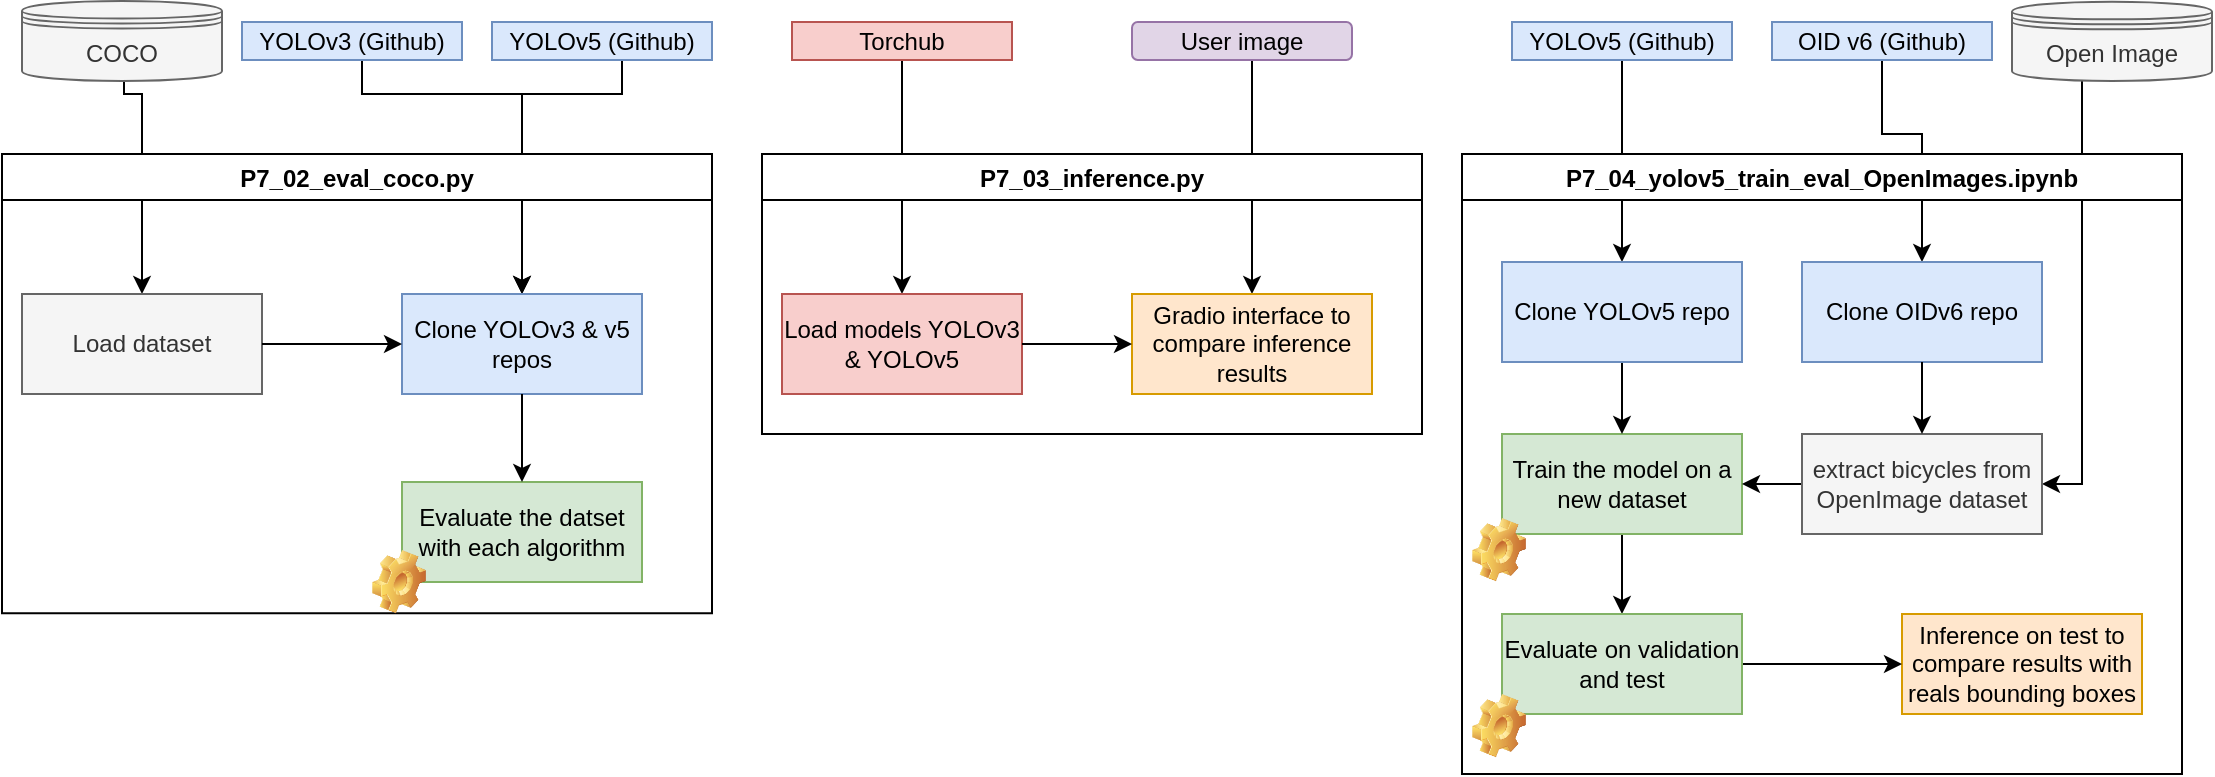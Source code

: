 <mxfile version="14.6.13" type="device"><diagram id="FTchf8m2ckyWJtIwcxoz" name="Page-1"><mxGraphModel dx="1718" dy="993" grid="1" gridSize="10" guides="1" tooltips="1" connect="1" arrows="1" fold="1" page="1" pageScale="1" pageWidth="1169" pageHeight="827" math="0" shadow="0"><root><mxCell id="0"/><mxCell id="1" parent="0"/><mxCell id="9DnsEwDAWxsVG5tEfbKU-20" style="edgeStyle=orthogonalEdgeStyle;rounded=0;orthogonalLoop=1;jettySize=auto;html=1;entryX=0.5;entryY=0;entryDx=0;entryDy=0;" edge="1" parent="1" source="9DnsEwDAWxsVG5tEfbKU-2" target="9DnsEwDAWxsVG5tEfbKU-15"><mxGeometry relative="1" as="geometry"><Array as="points"><mxPoint x="96" y="170"/><mxPoint x="105" y="170"/></Array></mxGeometry></mxCell><mxCell id="9DnsEwDAWxsVG5tEfbKU-2" value="COCO" style="shape=datastore;whiteSpace=wrap;html=1;fillColor=#f5f5f5;strokeColor=#666666;fontColor=#333333;" vertex="1" parent="1"><mxGeometry x="45" y="123.5" width="100" height="40" as="geometry"/></mxCell><mxCell id="9DnsEwDAWxsVG5tEfbKU-37" style="edgeStyle=orthogonalEdgeStyle;rounded=0;orthogonalLoop=1;jettySize=auto;html=1;entryX=1;entryY=0.5;entryDx=0;entryDy=0;" edge="1" parent="1" source="9DnsEwDAWxsVG5tEfbKU-3" target="9DnsEwDAWxsVG5tEfbKU-34"><mxGeometry relative="1" as="geometry"><Array as="points"><mxPoint x="1075" y="365"/></Array></mxGeometry></mxCell><mxCell id="9DnsEwDAWxsVG5tEfbKU-3" value="Open Image" style="shape=datastore;whiteSpace=wrap;html=1;fillColor=#f5f5f5;strokeColor=#666666;fontColor=#333333;" vertex="1" parent="1"><mxGeometry x="1040" y="123.92" width="100" height="39.58" as="geometry"/></mxCell><mxCell id="9DnsEwDAWxsVG5tEfbKU-22" style="edgeStyle=orthogonalEdgeStyle;rounded=0;orthogonalLoop=1;jettySize=auto;html=1;entryX=0.5;entryY=0;entryDx=0;entryDy=0;" edge="1" parent="1" source="9DnsEwDAWxsVG5tEfbKU-10" target="9DnsEwDAWxsVG5tEfbKU-16"><mxGeometry relative="1" as="geometry"><Array as="points"><mxPoint x="345" y="170"/><mxPoint x="295" y="170"/></Array></mxGeometry></mxCell><mxCell id="9DnsEwDAWxsVG5tEfbKU-10" value="YOLOv5 (Github)" style="rounded=0;whiteSpace=wrap;html=1;fillColor=#dae8fc;strokeColor=#6c8ebf;" vertex="1" parent="1"><mxGeometry x="280" y="134" width="110" height="19" as="geometry"/></mxCell><mxCell id="9DnsEwDAWxsVG5tEfbKU-21" style="edgeStyle=orthogonalEdgeStyle;rounded=0;orthogonalLoop=1;jettySize=auto;html=1;entryX=0.5;entryY=0;entryDx=0;entryDy=0;" edge="1" parent="1" source="9DnsEwDAWxsVG5tEfbKU-11" target="9DnsEwDAWxsVG5tEfbKU-16"><mxGeometry relative="1" as="geometry"><Array as="points"><mxPoint x="215" y="170"/><mxPoint x="295" y="170"/></Array></mxGeometry></mxCell><mxCell id="9DnsEwDAWxsVG5tEfbKU-11" value="YOLOv3 (Github)" style="rounded=0;whiteSpace=wrap;html=1;fillColor=#dae8fc;strokeColor=#6c8ebf;" vertex="1" parent="1"><mxGeometry x="155" y="134" width="110" height="19" as="geometry"/></mxCell><mxCell id="9DnsEwDAWxsVG5tEfbKU-36" style="edgeStyle=orthogonalEdgeStyle;rounded=0;orthogonalLoop=1;jettySize=auto;html=1;" edge="1" parent="1" source="9DnsEwDAWxsVG5tEfbKU-12" target="9DnsEwDAWxsVG5tEfbKU-30"><mxGeometry relative="1" as="geometry"><Array as="points"><mxPoint x="975" y="190"/><mxPoint x="995" y="190"/></Array></mxGeometry></mxCell><mxCell id="9DnsEwDAWxsVG5tEfbKU-12" value="OID v6 (Github)" style="rounded=0;whiteSpace=wrap;html=1;fillColor=#dae8fc;strokeColor=#6c8ebf;" vertex="1" parent="1"><mxGeometry x="920" y="134" width="110" height="19" as="geometry"/></mxCell><mxCell id="9DnsEwDAWxsVG5tEfbKU-24" style="edgeStyle=orthogonalEdgeStyle;rounded=0;orthogonalLoop=1;jettySize=auto;html=1;" edge="1" parent="1" source="9DnsEwDAWxsVG5tEfbKU-13" target="9DnsEwDAWxsVG5tEfbKU-23"><mxGeometry relative="1" as="geometry"><Array as="points"><mxPoint x="485" y="170"/><mxPoint x="485" y="170"/></Array></mxGeometry></mxCell><mxCell id="9DnsEwDAWxsVG5tEfbKU-13" value="Torchub" style="rounded=0;whiteSpace=wrap;html=1;fillColor=#f8cecc;strokeColor=#b85450;" vertex="1" parent="1"><mxGeometry x="430" y="134" width="110" height="19" as="geometry"/></mxCell><mxCell id="9DnsEwDAWxsVG5tEfbKU-28" style="edgeStyle=orthogonalEdgeStyle;rounded=0;orthogonalLoop=1;jettySize=auto;html=1;entryX=0.5;entryY=0;entryDx=0;entryDy=0;" edge="1" parent="1" source="9DnsEwDAWxsVG5tEfbKU-27" target="9DnsEwDAWxsVG5tEfbKU-25"><mxGeometry relative="1" as="geometry"><Array as="points"><mxPoint x="660" y="170"/><mxPoint x="660" y="170"/></Array></mxGeometry></mxCell><mxCell id="9DnsEwDAWxsVG5tEfbKU-27" value="User image" style="rounded=1;whiteSpace=wrap;html=1;sketch=0;glass=0;shadow=0;fillColor=#e1d5e7;strokeColor=#9673a6;" vertex="1" parent="1"><mxGeometry x="600" y="134" width="110" height="19" as="geometry"/></mxCell><mxCell id="9DnsEwDAWxsVG5tEfbKU-40" value="" style="edgeStyle=orthogonalEdgeStyle;rounded=0;orthogonalLoop=1;jettySize=auto;html=1;" edge="1" parent="1" source="9DnsEwDAWxsVG5tEfbKU-32" target="9DnsEwDAWxsVG5tEfbKU-39"><mxGeometry relative="1" as="geometry"/></mxCell><mxCell id="9DnsEwDAWxsVG5tEfbKU-32" value="Train the model on a new dataset" style="whiteSpace=wrap;html=1;rounded=0;fillColor=#d5e8d4;strokeColor=#82b366;" vertex="1" parent="1"><mxGeometry x="785" y="340" width="120" height="50" as="geometry"/></mxCell><mxCell id="9DnsEwDAWxsVG5tEfbKU-33" value="" style="edgeStyle=orthogonalEdgeStyle;rounded=0;orthogonalLoop=1;jettySize=auto;html=1;" edge="1" parent="1" source="9DnsEwDAWxsVG5tEfbKU-29" target="9DnsEwDAWxsVG5tEfbKU-32"><mxGeometry relative="1" as="geometry"/></mxCell><mxCell id="9DnsEwDAWxsVG5tEfbKU-38" style="edgeStyle=orthogonalEdgeStyle;rounded=0;orthogonalLoop=1;jettySize=auto;html=1;" edge="1" parent="1" source="9DnsEwDAWxsVG5tEfbKU-34" target="9DnsEwDAWxsVG5tEfbKU-32"><mxGeometry relative="1" as="geometry"/></mxCell><mxCell id="9DnsEwDAWxsVG5tEfbKU-41" value="Inference on test to compare results with reals bounding boxes" style="whiteSpace=wrap;html=1;rounded=0;fillColor=#ffe6cc;strokeColor=#d79b00;" vertex="1" parent="1"><mxGeometry x="985" y="430" width="120" height="50" as="geometry"/></mxCell><mxCell id="9DnsEwDAWxsVG5tEfbKU-42" value="" style="edgeStyle=orthogonalEdgeStyle;rounded=0;orthogonalLoop=1;jettySize=auto;html=1;" edge="1" parent="1" source="9DnsEwDAWxsVG5tEfbKU-39" target="9DnsEwDAWxsVG5tEfbKU-41"><mxGeometry relative="1" as="geometry"/></mxCell><mxCell id="9DnsEwDAWxsVG5tEfbKU-4" value="P7_02_eval_coco.py" style="swimlane;startSize=23;" vertex="1" parent="1"><mxGeometry x="35" y="200" width="355" height="229.67" as="geometry"/></mxCell><mxCell id="9DnsEwDAWxsVG5tEfbKU-15" value="Load dataset" style="rounded=0;whiteSpace=wrap;html=1;fillColor=#f5f5f5;strokeColor=#666666;fontColor=#333333;" vertex="1" parent="9DnsEwDAWxsVG5tEfbKU-4"><mxGeometry x="10" y="70" width="120" height="50" as="geometry"/></mxCell><mxCell id="9DnsEwDAWxsVG5tEfbKU-16" value="Clone YOLOv3 &amp;amp; v5 repos" style="whiteSpace=wrap;html=1;rounded=0;fillColor=#dae8fc;strokeColor=#6c8ebf;" vertex="1" parent="9DnsEwDAWxsVG5tEfbKU-4"><mxGeometry x="200" y="70" width="120" height="50" as="geometry"/></mxCell><mxCell id="9DnsEwDAWxsVG5tEfbKU-17" value="" style="edgeStyle=orthogonalEdgeStyle;rounded=0;orthogonalLoop=1;jettySize=auto;html=1;" edge="1" parent="9DnsEwDAWxsVG5tEfbKU-4" source="9DnsEwDAWxsVG5tEfbKU-15" target="9DnsEwDAWxsVG5tEfbKU-16"><mxGeometry relative="1" as="geometry"/></mxCell><mxCell id="9DnsEwDAWxsVG5tEfbKU-18" value="Evaluate the datset with each algorithm" style="whiteSpace=wrap;html=1;rounded=0;fillColor=#d5e8d4;strokeColor=#82b366;" vertex="1" parent="9DnsEwDAWxsVG5tEfbKU-4"><mxGeometry x="200" y="164" width="120" height="50" as="geometry"/></mxCell><mxCell id="9DnsEwDAWxsVG5tEfbKU-19" value="" style="edgeStyle=orthogonalEdgeStyle;rounded=0;orthogonalLoop=1;jettySize=auto;html=1;" edge="1" parent="9DnsEwDAWxsVG5tEfbKU-4" source="9DnsEwDAWxsVG5tEfbKU-16" target="9DnsEwDAWxsVG5tEfbKU-18"><mxGeometry relative="1" as="geometry"/></mxCell><mxCell id="9DnsEwDAWxsVG5tEfbKU-52" value="" style="shape=image;html=1;verticalLabelPosition=bottom;verticalAlign=top;imageAspect=1;aspect=fixed;image=img/clipart/Gear_128x128.png;glass=0;sketch=0;" vertex="1" parent="9DnsEwDAWxsVG5tEfbKU-4"><mxGeometry x="185" y="198" width="27" height="31.67" as="geometry"/></mxCell><mxCell id="9DnsEwDAWxsVG5tEfbKU-6" value="P7_03_inference.py" style="swimlane;startSize=23;" vertex="1" parent="1"><mxGeometry x="415" y="200" width="330" height="140" as="geometry"/></mxCell><mxCell id="9DnsEwDAWxsVG5tEfbKU-23" value="Load models YOLOv3 &amp;amp; YOLOv5" style="rounded=0;whiteSpace=wrap;html=1;fillColor=#f8cecc;strokeColor=#b85450;" vertex="1" parent="9DnsEwDAWxsVG5tEfbKU-6"><mxGeometry x="10" y="70" width="120" height="50" as="geometry"/></mxCell><mxCell id="9DnsEwDAWxsVG5tEfbKU-25" value="Gradio interface to compare inference results" style="whiteSpace=wrap;html=1;rounded=0;fillColor=#ffe6cc;strokeColor=#d79b00;" vertex="1" parent="9DnsEwDAWxsVG5tEfbKU-6"><mxGeometry x="185" y="70" width="120" height="50" as="geometry"/></mxCell><mxCell id="9DnsEwDAWxsVG5tEfbKU-26" value="" style="edgeStyle=orthogonalEdgeStyle;rounded=0;orthogonalLoop=1;jettySize=auto;html=1;" edge="1" parent="9DnsEwDAWxsVG5tEfbKU-6" source="9DnsEwDAWxsVG5tEfbKU-23" target="9DnsEwDAWxsVG5tEfbKU-25"><mxGeometry relative="1" as="geometry"/></mxCell><mxCell id="9DnsEwDAWxsVG5tEfbKU-44" style="edgeStyle=orthogonalEdgeStyle;rounded=0;orthogonalLoop=1;jettySize=auto;html=1;entryX=0.5;entryY=0;entryDx=0;entryDy=0;" edge="1" parent="1" source="9DnsEwDAWxsVG5tEfbKU-43" target="9DnsEwDAWxsVG5tEfbKU-29"><mxGeometry relative="1" as="geometry"><Array as="points"><mxPoint x="845" y="170"/><mxPoint x="845" y="170"/></Array></mxGeometry></mxCell><mxCell id="9DnsEwDAWxsVG5tEfbKU-43" value="YOLOv5 (Github)" style="rounded=0;whiteSpace=wrap;html=1;fillColor=#dae8fc;strokeColor=#6c8ebf;" vertex="1" parent="1"><mxGeometry x="790" y="134" width="110" height="19" as="geometry"/></mxCell><mxCell id="9DnsEwDAWxsVG5tEfbKU-9" value="P7_04_yolov5_train_eval_OpenImages.ipynb" style="swimlane;startSize=23;" vertex="1" parent="1"><mxGeometry x="765" y="200" width="360" height="310" as="geometry"/></mxCell><mxCell id="9DnsEwDAWxsVG5tEfbKU-29" value="Clone YOLOv5 repo" style="rounded=0;whiteSpace=wrap;html=1;fillColor=#dae8fc;strokeColor=#6c8ebf;" vertex="1" parent="9DnsEwDAWxsVG5tEfbKU-9"><mxGeometry x="20" y="54" width="120" height="50" as="geometry"/></mxCell><mxCell id="9DnsEwDAWxsVG5tEfbKU-30" value="Clone OIDv6 repo" style="rounded=0;whiteSpace=wrap;html=1;fillColor=#dae8fc;strokeColor=#6c8ebf;" vertex="1" parent="9DnsEwDAWxsVG5tEfbKU-9"><mxGeometry x="170" y="54" width="120" height="50" as="geometry"/></mxCell><mxCell id="9DnsEwDAWxsVG5tEfbKU-34" value="extract bicycles from OpenImage dataset" style="whiteSpace=wrap;html=1;rounded=0;fillColor=#f5f5f5;strokeColor=#666666;fontColor=#333333;" vertex="1" parent="9DnsEwDAWxsVG5tEfbKU-9"><mxGeometry x="170" y="140" width="120" height="50" as="geometry"/></mxCell><mxCell id="9DnsEwDAWxsVG5tEfbKU-35" value="" style="edgeStyle=orthogonalEdgeStyle;rounded=0;orthogonalLoop=1;jettySize=auto;html=1;" edge="1" parent="9DnsEwDAWxsVG5tEfbKU-9" source="9DnsEwDAWxsVG5tEfbKU-30" target="9DnsEwDAWxsVG5tEfbKU-34"><mxGeometry relative="1" as="geometry"/></mxCell><mxCell id="9DnsEwDAWxsVG5tEfbKU-39" value="Evaluate on validation and test" style="whiteSpace=wrap;html=1;rounded=0;fillColor=#d5e8d4;strokeColor=#82b366;" vertex="1" parent="9DnsEwDAWxsVG5tEfbKU-9"><mxGeometry x="20" y="230" width="120" height="50" as="geometry"/></mxCell><mxCell id="9DnsEwDAWxsVG5tEfbKU-48" value="" style="shape=image;html=1;verticalLabelPosition=bottom;verticalAlign=top;imageAspect=1;aspect=fixed;image=img/clipart/Gear_128x128.png;glass=0;sketch=0;" vertex="1" parent="9DnsEwDAWxsVG5tEfbKU-9"><mxGeometry x="5" y="182.0" width="27" height="31.67" as="geometry"/></mxCell><mxCell id="9DnsEwDAWxsVG5tEfbKU-49" value="" style="shape=image;html=1;verticalLabelPosition=bottom;verticalAlign=top;imageAspect=1;aspect=fixed;image=img/clipart/Gear_128x128.png;glass=0;sketch=0;" vertex="1" parent="9DnsEwDAWxsVG5tEfbKU-9"><mxGeometry x="5" y="270" width="27" height="31.67" as="geometry"/></mxCell></root></mxGraphModel></diagram></mxfile>